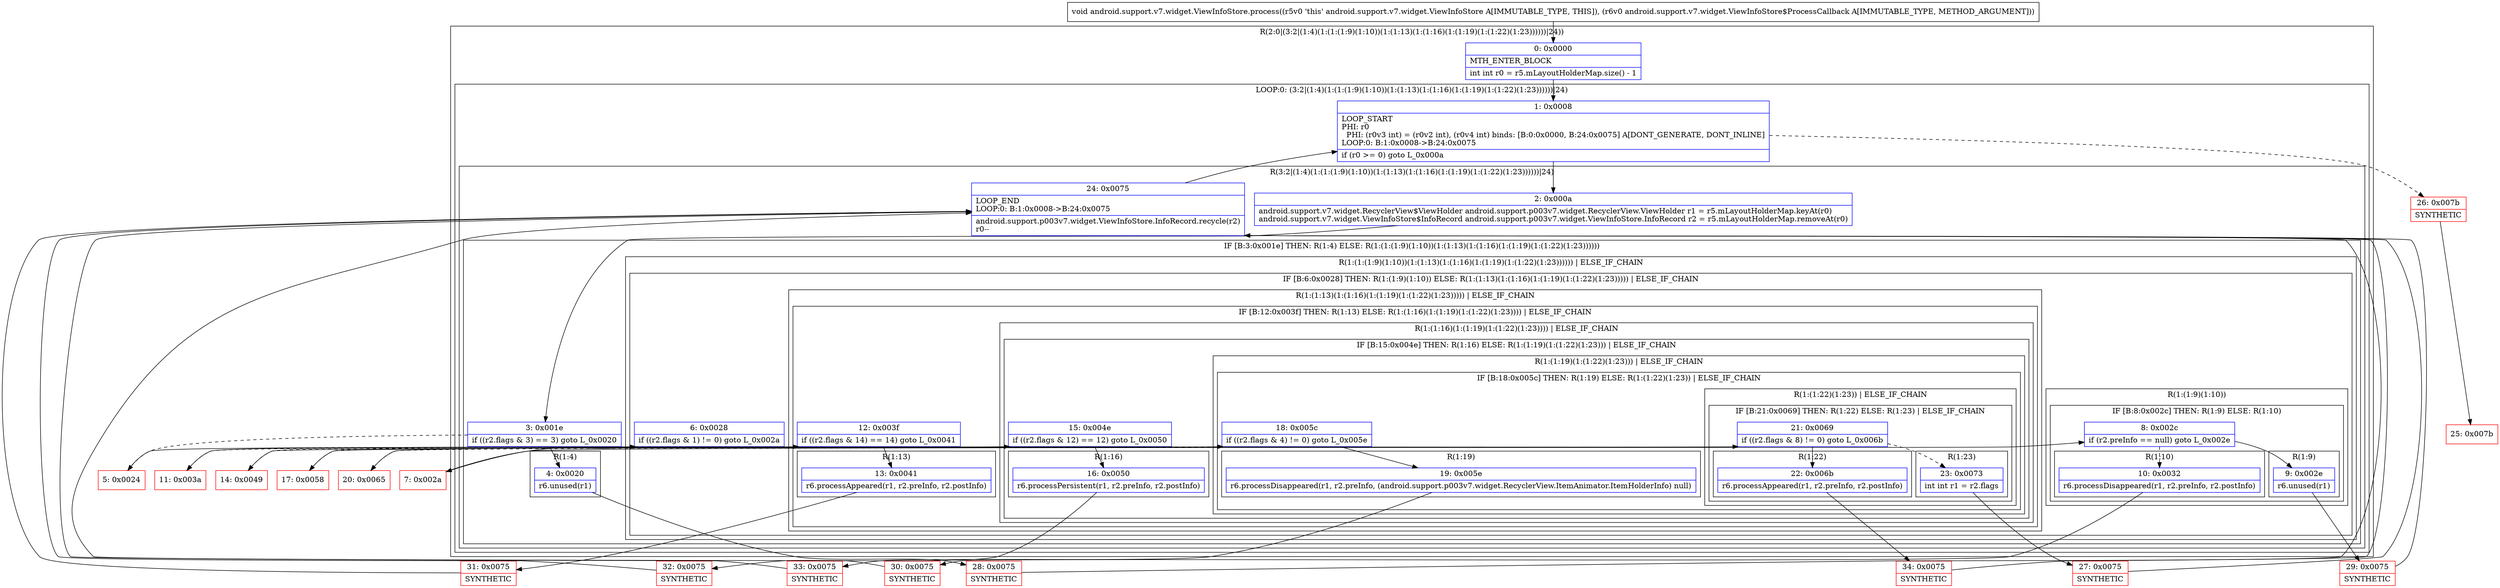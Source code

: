 digraph "CFG forandroid.support.v7.widget.ViewInfoStore.process(Landroid\/support\/v7\/widget\/ViewInfoStore$ProcessCallback;)V" {
subgraph cluster_Region_134091927 {
label = "R(2:0|(3:2|(1:4)(1:(1:(1:9)(1:10))(1:(1:13)(1:(1:16)(1:(1:19)(1:(1:22)(1:23))))))|24))";
node [shape=record,color=blue];
Node_0 [shape=record,label="{0\:\ 0x0000|MTH_ENTER_BLOCK\l|int int r0 = r5.mLayoutHolderMap.size() \- 1\l}"];
subgraph cluster_LoopRegion_742818009 {
label = "LOOP:0: (3:2|(1:4)(1:(1:(1:9)(1:10))(1:(1:13)(1:(1:16)(1:(1:19)(1:(1:22)(1:23))))))|24)";
node [shape=record,color=blue];
Node_1 [shape=record,label="{1\:\ 0x0008|LOOP_START\lPHI: r0 \l  PHI: (r0v3 int) = (r0v2 int), (r0v4 int) binds: [B:0:0x0000, B:24:0x0075] A[DONT_GENERATE, DONT_INLINE]\lLOOP:0: B:1:0x0008\-\>B:24:0x0075\l|if (r0 \>= 0) goto L_0x000a\l}"];
subgraph cluster_Region_1106353563 {
label = "R(3:2|(1:4)(1:(1:(1:9)(1:10))(1:(1:13)(1:(1:16)(1:(1:19)(1:(1:22)(1:23))))))|24)";
node [shape=record,color=blue];
Node_2 [shape=record,label="{2\:\ 0x000a|android.support.v7.widget.RecyclerView$ViewHolder android.support.p003v7.widget.RecyclerView.ViewHolder r1 = r5.mLayoutHolderMap.keyAt(r0)\landroid.support.v7.widget.ViewInfoStore$InfoRecord android.support.p003v7.widget.ViewInfoStore.InfoRecord r2 = r5.mLayoutHolderMap.removeAt(r0)\l}"];
subgraph cluster_IfRegion_148745518 {
label = "IF [B:3:0x001e] THEN: R(1:4) ELSE: R(1:(1:(1:9)(1:10))(1:(1:13)(1:(1:16)(1:(1:19)(1:(1:22)(1:23))))))";
node [shape=record,color=blue];
Node_3 [shape=record,label="{3\:\ 0x001e|if ((r2.flags & 3) == 3) goto L_0x0020\l}"];
subgraph cluster_Region_2102038942 {
label = "R(1:4)";
node [shape=record,color=blue];
Node_4 [shape=record,label="{4\:\ 0x0020|r6.unused(r1)\l}"];
}
subgraph cluster_Region_1800239229 {
label = "R(1:(1:(1:9)(1:10))(1:(1:13)(1:(1:16)(1:(1:19)(1:(1:22)(1:23)))))) | ELSE_IF_CHAIN\l";
node [shape=record,color=blue];
subgraph cluster_IfRegion_2056605992 {
label = "IF [B:6:0x0028] THEN: R(1:(1:9)(1:10)) ELSE: R(1:(1:13)(1:(1:16)(1:(1:19)(1:(1:22)(1:23))))) | ELSE_IF_CHAIN\l";
node [shape=record,color=blue];
Node_6 [shape=record,label="{6\:\ 0x0028|if ((r2.flags & 1) != 0) goto L_0x002a\l}"];
subgraph cluster_Region_1342952632 {
label = "R(1:(1:9)(1:10))";
node [shape=record,color=blue];
subgraph cluster_IfRegion_147143346 {
label = "IF [B:8:0x002c] THEN: R(1:9) ELSE: R(1:10)";
node [shape=record,color=blue];
Node_8 [shape=record,label="{8\:\ 0x002c|if (r2.preInfo == null) goto L_0x002e\l}"];
subgraph cluster_Region_174549004 {
label = "R(1:9)";
node [shape=record,color=blue];
Node_9 [shape=record,label="{9\:\ 0x002e|r6.unused(r1)\l}"];
}
subgraph cluster_Region_314532305 {
label = "R(1:10)";
node [shape=record,color=blue];
Node_10 [shape=record,label="{10\:\ 0x0032|r6.processDisappeared(r1, r2.preInfo, r2.postInfo)\l}"];
}
}
}
subgraph cluster_Region_1284654389 {
label = "R(1:(1:13)(1:(1:16)(1:(1:19)(1:(1:22)(1:23))))) | ELSE_IF_CHAIN\l";
node [shape=record,color=blue];
subgraph cluster_IfRegion_1373638952 {
label = "IF [B:12:0x003f] THEN: R(1:13) ELSE: R(1:(1:16)(1:(1:19)(1:(1:22)(1:23)))) | ELSE_IF_CHAIN\l";
node [shape=record,color=blue];
Node_12 [shape=record,label="{12\:\ 0x003f|if ((r2.flags & 14) == 14) goto L_0x0041\l}"];
subgraph cluster_Region_1609509720 {
label = "R(1:13)";
node [shape=record,color=blue];
Node_13 [shape=record,label="{13\:\ 0x0041|r6.processAppeared(r1, r2.preInfo, r2.postInfo)\l}"];
}
subgraph cluster_Region_1220974973 {
label = "R(1:(1:16)(1:(1:19)(1:(1:22)(1:23)))) | ELSE_IF_CHAIN\l";
node [shape=record,color=blue];
subgraph cluster_IfRegion_884044519 {
label = "IF [B:15:0x004e] THEN: R(1:16) ELSE: R(1:(1:19)(1:(1:22)(1:23))) | ELSE_IF_CHAIN\l";
node [shape=record,color=blue];
Node_15 [shape=record,label="{15\:\ 0x004e|if ((r2.flags & 12) == 12) goto L_0x0050\l}"];
subgraph cluster_Region_1979750234 {
label = "R(1:16)";
node [shape=record,color=blue];
Node_16 [shape=record,label="{16\:\ 0x0050|r6.processPersistent(r1, r2.preInfo, r2.postInfo)\l}"];
}
subgraph cluster_Region_1221107336 {
label = "R(1:(1:19)(1:(1:22)(1:23))) | ELSE_IF_CHAIN\l";
node [shape=record,color=blue];
subgraph cluster_IfRegion_1694329160 {
label = "IF [B:18:0x005c] THEN: R(1:19) ELSE: R(1:(1:22)(1:23)) | ELSE_IF_CHAIN\l";
node [shape=record,color=blue];
Node_18 [shape=record,label="{18\:\ 0x005c|if ((r2.flags & 4) != 0) goto L_0x005e\l}"];
subgraph cluster_Region_1192666782 {
label = "R(1:19)";
node [shape=record,color=blue];
Node_19 [shape=record,label="{19\:\ 0x005e|r6.processDisappeared(r1, r2.preInfo, (android.support.p003v7.widget.RecyclerView.ItemAnimator.ItemHolderInfo) null)\l}"];
}
subgraph cluster_Region_1181232445 {
label = "R(1:(1:22)(1:23)) | ELSE_IF_CHAIN\l";
node [shape=record,color=blue];
subgraph cluster_IfRegion_1162661839 {
label = "IF [B:21:0x0069] THEN: R(1:22) ELSE: R(1:23) | ELSE_IF_CHAIN\l";
node [shape=record,color=blue];
Node_21 [shape=record,label="{21\:\ 0x0069|if ((r2.flags & 8) != 0) goto L_0x006b\l}"];
subgraph cluster_Region_785311300 {
label = "R(1:22)";
node [shape=record,color=blue];
Node_22 [shape=record,label="{22\:\ 0x006b|r6.processAppeared(r1, r2.preInfo, r2.postInfo)\l}"];
}
subgraph cluster_Region_343211807 {
label = "R(1:23)";
node [shape=record,color=blue];
Node_23 [shape=record,label="{23\:\ 0x0073|int int r1 = r2.flags\l}"];
}
}
}
}
}
}
}
}
}
}
}
}
Node_24 [shape=record,label="{24\:\ 0x0075|LOOP_END\lLOOP:0: B:1:0x0008\-\>B:24:0x0075\l|android.support.p003v7.widget.ViewInfoStore.InfoRecord.recycle(r2)\lr0\-\-\l}"];
}
}
}
Node_5 [shape=record,color=red,label="{5\:\ 0x0024}"];
Node_7 [shape=record,color=red,label="{7\:\ 0x002a}"];
Node_11 [shape=record,color=red,label="{11\:\ 0x003a}"];
Node_14 [shape=record,color=red,label="{14\:\ 0x0049}"];
Node_17 [shape=record,color=red,label="{17\:\ 0x0058}"];
Node_20 [shape=record,color=red,label="{20\:\ 0x0065}"];
Node_25 [shape=record,color=red,label="{25\:\ 0x007b}"];
Node_26 [shape=record,color=red,label="{26\:\ 0x007b|SYNTHETIC\l}"];
Node_27 [shape=record,color=red,label="{27\:\ 0x0075|SYNTHETIC\l}"];
Node_28 [shape=record,color=red,label="{28\:\ 0x0075|SYNTHETIC\l}"];
Node_29 [shape=record,color=red,label="{29\:\ 0x0075|SYNTHETIC\l}"];
Node_30 [shape=record,color=red,label="{30\:\ 0x0075|SYNTHETIC\l}"];
Node_31 [shape=record,color=red,label="{31\:\ 0x0075|SYNTHETIC\l}"];
Node_32 [shape=record,color=red,label="{32\:\ 0x0075|SYNTHETIC\l}"];
Node_33 [shape=record,color=red,label="{33\:\ 0x0075|SYNTHETIC\l}"];
Node_34 [shape=record,color=red,label="{34\:\ 0x0075|SYNTHETIC\l}"];
MethodNode[shape=record,label="{void android.support.v7.widget.ViewInfoStore.process((r5v0 'this' android.support.v7.widget.ViewInfoStore A[IMMUTABLE_TYPE, THIS]), (r6v0 android.support.v7.widget.ViewInfoStore$ProcessCallback A[IMMUTABLE_TYPE, METHOD_ARGUMENT])) }"];
MethodNode -> Node_0;
Node_0 -> Node_1;
Node_1 -> Node_2;
Node_1 -> Node_26[style=dashed];
Node_2 -> Node_3;
Node_3 -> Node_4;
Node_3 -> Node_5[style=dashed];
Node_4 -> Node_28;
Node_6 -> Node_7;
Node_6 -> Node_11[style=dashed];
Node_8 -> Node_9;
Node_8 -> Node_10[style=dashed];
Node_9 -> Node_29;
Node_10 -> Node_30;
Node_12 -> Node_13;
Node_12 -> Node_14[style=dashed];
Node_13 -> Node_31;
Node_15 -> Node_16;
Node_15 -> Node_17[style=dashed];
Node_16 -> Node_32;
Node_18 -> Node_19;
Node_18 -> Node_20[style=dashed];
Node_19 -> Node_33;
Node_21 -> Node_22;
Node_21 -> Node_23[style=dashed];
Node_22 -> Node_34;
Node_23 -> Node_27;
Node_24 -> Node_1;
Node_5 -> Node_6;
Node_7 -> Node_8;
Node_11 -> Node_12;
Node_14 -> Node_15;
Node_17 -> Node_18;
Node_20 -> Node_21;
Node_26 -> Node_25;
Node_27 -> Node_24;
Node_28 -> Node_24;
Node_29 -> Node_24;
Node_30 -> Node_24;
Node_31 -> Node_24;
Node_32 -> Node_24;
Node_33 -> Node_24;
Node_34 -> Node_24;
}

